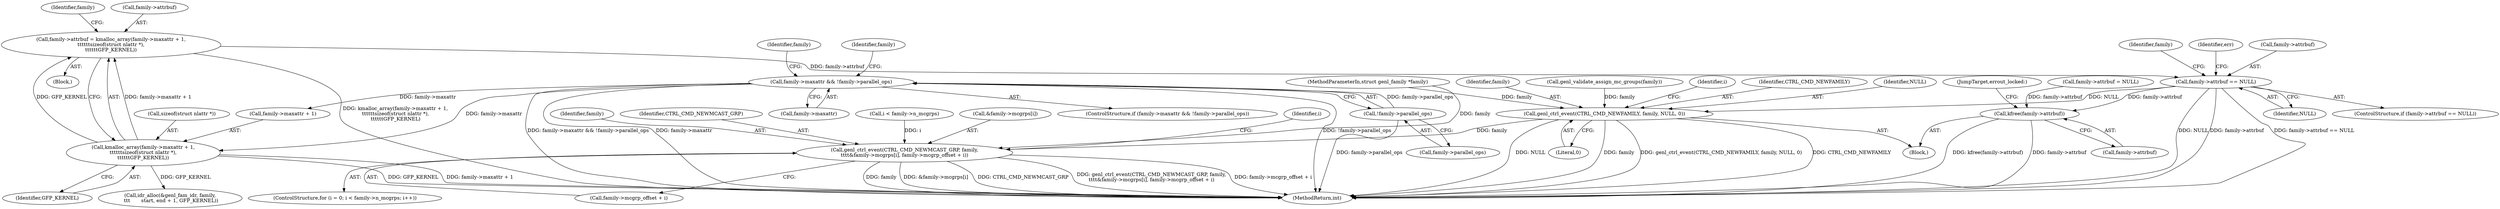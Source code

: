 digraph "0_linux_ceabee6c59943bdd5e1da1a6a20dc7ee5f8113a2@API" {
"1000187" [label="(Call,family->attrbuf = kmalloc_array(family->maxattr + 1,\n\t\t\t\t\t\tsizeof(struct nlattr *),\n\t\t\t\t\t\tGFP_KERNEL))"];
"1000191" [label="(Call,kmalloc_array(family->maxattr + 1,\n\t\t\t\t\t\tsizeof(struct nlattr *),\n\t\t\t\t\t\tGFP_KERNEL))"];
"1000178" [label="(Call,family->maxattr && !family->parallel_ops)"];
"1000182" [label="(Call,!family->parallel_ops)"];
"1000201" [label="(Call,family->attrbuf == NULL)"];
"1000252" [label="(Call,genl_ctrl_event(CTRL_CMD_NEWFAMILY, family, NULL, 0))"];
"1000268" [label="(Call,genl_ctrl_event(CTRL_CMD_NEWMCAST_GRP, family,\n\t\t\t\t&family->mcgrps[i], family->mcgrp_offset + i))"];
"1000292" [label="(Call,kfree(family->attrbuf))"];
"1000268" [label="(Call,genl_ctrl_event(CTRL_CMD_NEWMCAST_GRP, family,\n\t\t\t\t&family->mcgrps[i], family->mcgrp_offset + i))"];
"1000189" [label="(Identifier,family)"];
"1000277" [label="(Call,family->mcgrp_offset + i)"];
"1000220" [label="(Identifier,family)"];
"1000199" [label="(Identifier,GFP_KERNEL)"];
"1000182" [label="(Call,!family->parallel_ops)"];
"1000179" [label="(Call,family->maxattr)"];
"1000267" [label="(Identifier,i)"];
"1000197" [label="(Call,sizeof(struct nlattr *))"];
"1000270" [label="(Identifier,family)"];
"1000205" [label="(Identifier,NULL)"];
"1000256" [label="(Literal,0)"];
"1000253" [label="(Identifier,CTRL_CMD_NEWFAMILY)"];
"1000293" [label="(Call,family->attrbuf)"];
"1000178" [label="(Call,family->maxattr && !family->parallel_ops)"];
"1000213" [label="(Call,family->attrbuf = NULL)"];
"1000255" [label="(Identifier,NULL)"];
"1000300" [label="(MethodReturn,int)"];
"1000191" [label="(Call,kmalloc_array(family->maxattr + 1,\n\t\t\t\t\t\tsizeof(struct nlattr *),\n\t\t\t\t\t\tGFP_KERNEL))"];
"1000254" [label="(Identifier,family)"];
"1000186" [label="(Block,)"];
"1000208" [label="(Identifier,err)"];
"1000187" [label="(Call,family->attrbuf = kmalloc_array(family->maxattr + 1,\n\t\t\t\t\t\tsizeof(struct nlattr *),\n\t\t\t\t\t\tGFP_KERNEL))"];
"1000257" [label="(ControlStructure,for (i = 0; i < family->n_mcgrps; i++))"];
"1000200" [label="(ControlStructure,if (family->attrbuf == NULL))"];
"1000269" [label="(Identifier,CTRL_CMD_NEWMCAST_GRP)"];
"1000246" [label="(Call,genl_validate_assign_mc_groups(family))"];
"1000222" [label="(Call,idr_alloc(&genl_fam_idr, family,\n \t\t\t       start, end + 1, GFP_KERNEL))"];
"1000259" [label="(Identifier,i)"];
"1000192" [label="(Call,family->maxattr + 1)"];
"1000183" [label="(Call,family->parallel_ops)"];
"1000201" [label="(Call,family->attrbuf == NULL)"];
"1000261" [label="(Call,i < family->n_mcgrps)"];
"1000203" [label="(Identifier,family)"];
"1000177" [label="(ControlStructure,if (family->maxattr && !family->parallel_ops))"];
"1000252" [label="(Call,genl_ctrl_event(CTRL_CMD_NEWFAMILY, family, NULL, 0))"];
"1000271" [label="(Call,&family->mcgrps[i])"];
"1000296" [label="(JumpTarget,errout_locked:)"];
"1000202" [label="(Call,family->attrbuf)"];
"1000292" [label="(Call,kfree(family->attrbuf))"];
"1000104" [label="(MethodParameterIn,struct genl_family *family)"];
"1000215" [label="(Identifier,family)"];
"1000105" [label="(Block,)"];
"1000188" [label="(Call,family->attrbuf)"];
"1000187" -> "1000186"  [label="AST: "];
"1000187" -> "1000191"  [label="CFG: "];
"1000188" -> "1000187"  [label="AST: "];
"1000191" -> "1000187"  [label="AST: "];
"1000203" -> "1000187"  [label="CFG: "];
"1000187" -> "1000300"  [label="DDG: kmalloc_array(family->maxattr + 1,\n\t\t\t\t\t\tsizeof(struct nlattr *),\n\t\t\t\t\t\tGFP_KERNEL)"];
"1000191" -> "1000187"  [label="DDG: family->maxattr + 1"];
"1000191" -> "1000187"  [label="DDG: GFP_KERNEL"];
"1000187" -> "1000201"  [label="DDG: family->attrbuf"];
"1000191" -> "1000199"  [label="CFG: "];
"1000192" -> "1000191"  [label="AST: "];
"1000197" -> "1000191"  [label="AST: "];
"1000199" -> "1000191"  [label="AST: "];
"1000191" -> "1000300"  [label="DDG: GFP_KERNEL"];
"1000191" -> "1000300"  [label="DDG: family->maxattr + 1"];
"1000178" -> "1000191"  [label="DDG: family->maxattr"];
"1000191" -> "1000222"  [label="DDG: GFP_KERNEL"];
"1000178" -> "1000177"  [label="AST: "];
"1000178" -> "1000179"  [label="CFG: "];
"1000178" -> "1000182"  [label="CFG: "];
"1000179" -> "1000178"  [label="AST: "];
"1000182" -> "1000178"  [label="AST: "];
"1000189" -> "1000178"  [label="CFG: "];
"1000215" -> "1000178"  [label="CFG: "];
"1000178" -> "1000300"  [label="DDG: !family->parallel_ops"];
"1000178" -> "1000300"  [label="DDG: family->maxattr && !family->parallel_ops"];
"1000178" -> "1000300"  [label="DDG: family->maxattr"];
"1000182" -> "1000178"  [label="DDG: family->parallel_ops"];
"1000178" -> "1000192"  [label="DDG: family->maxattr"];
"1000182" -> "1000183"  [label="CFG: "];
"1000183" -> "1000182"  [label="AST: "];
"1000182" -> "1000300"  [label="DDG: family->parallel_ops"];
"1000201" -> "1000200"  [label="AST: "];
"1000201" -> "1000205"  [label="CFG: "];
"1000202" -> "1000201"  [label="AST: "];
"1000205" -> "1000201"  [label="AST: "];
"1000208" -> "1000201"  [label="CFG: "];
"1000220" -> "1000201"  [label="CFG: "];
"1000201" -> "1000300"  [label="DDG: family->attrbuf == NULL"];
"1000201" -> "1000300"  [label="DDG: NULL"];
"1000201" -> "1000300"  [label="DDG: family->attrbuf"];
"1000201" -> "1000252"  [label="DDG: NULL"];
"1000201" -> "1000292"  [label="DDG: family->attrbuf"];
"1000252" -> "1000105"  [label="AST: "];
"1000252" -> "1000256"  [label="CFG: "];
"1000253" -> "1000252"  [label="AST: "];
"1000254" -> "1000252"  [label="AST: "];
"1000255" -> "1000252"  [label="AST: "];
"1000256" -> "1000252"  [label="AST: "];
"1000259" -> "1000252"  [label="CFG: "];
"1000252" -> "1000300"  [label="DDG: CTRL_CMD_NEWFAMILY"];
"1000252" -> "1000300"  [label="DDG: NULL"];
"1000252" -> "1000300"  [label="DDG: family"];
"1000252" -> "1000300"  [label="DDG: genl_ctrl_event(CTRL_CMD_NEWFAMILY, family, NULL, 0)"];
"1000246" -> "1000252"  [label="DDG: family"];
"1000104" -> "1000252"  [label="DDG: family"];
"1000252" -> "1000268"  [label="DDG: family"];
"1000268" -> "1000257"  [label="AST: "];
"1000268" -> "1000277"  [label="CFG: "];
"1000269" -> "1000268"  [label="AST: "];
"1000270" -> "1000268"  [label="AST: "];
"1000271" -> "1000268"  [label="AST: "];
"1000277" -> "1000268"  [label="AST: "];
"1000267" -> "1000268"  [label="CFG: "];
"1000268" -> "1000300"  [label="DDG: CTRL_CMD_NEWMCAST_GRP"];
"1000268" -> "1000300"  [label="DDG: genl_ctrl_event(CTRL_CMD_NEWMCAST_GRP, family,\n\t\t\t\t&family->mcgrps[i], family->mcgrp_offset + i)"];
"1000268" -> "1000300"  [label="DDG: family->mcgrp_offset + i"];
"1000268" -> "1000300"  [label="DDG: family"];
"1000268" -> "1000300"  [label="DDG: &family->mcgrps[i]"];
"1000104" -> "1000268"  [label="DDG: family"];
"1000261" -> "1000268"  [label="DDG: i"];
"1000292" -> "1000105"  [label="AST: "];
"1000292" -> "1000293"  [label="CFG: "];
"1000293" -> "1000292"  [label="AST: "];
"1000296" -> "1000292"  [label="CFG: "];
"1000292" -> "1000300"  [label="DDG: kfree(family->attrbuf)"];
"1000292" -> "1000300"  [label="DDG: family->attrbuf"];
"1000213" -> "1000292"  [label="DDG: family->attrbuf"];
}
